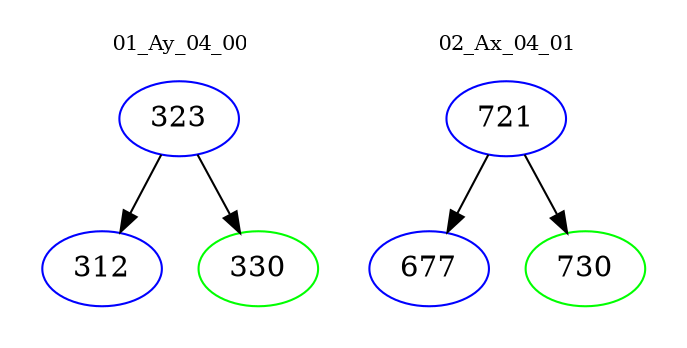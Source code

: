 digraph{
subgraph cluster_0 {
color = white
label = "01_Ay_04_00";
fontsize=10;
T0_323 [label="323", color="blue"]
T0_323 -> T0_312 [color="black"]
T0_312 [label="312", color="blue"]
T0_323 -> T0_330 [color="black"]
T0_330 [label="330", color="green"]
}
subgraph cluster_1 {
color = white
label = "02_Ax_04_01";
fontsize=10;
T1_721 [label="721", color="blue"]
T1_721 -> T1_677 [color="black"]
T1_677 [label="677", color="blue"]
T1_721 -> T1_730 [color="black"]
T1_730 [label="730", color="green"]
}
}
